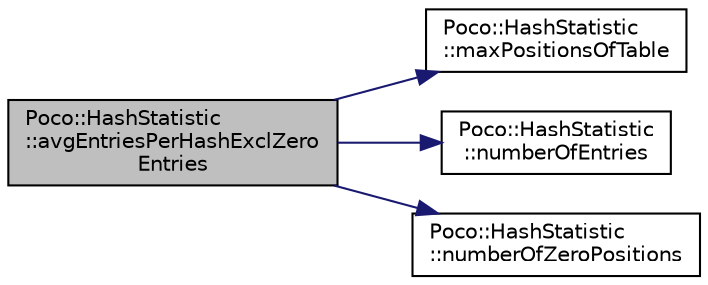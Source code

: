 digraph "Poco::HashStatistic::avgEntriesPerHashExclZeroEntries"
{
 // LATEX_PDF_SIZE
  edge [fontname="Helvetica",fontsize="10",labelfontname="Helvetica",labelfontsize="10"];
  node [fontname="Helvetica",fontsize="10",shape=record];
  rankdir="LR";
  Node1 [label="Poco::HashStatistic\l::avgEntriesPerHashExclZero\lEntries",height=0.2,width=0.4,color="black", fillcolor="grey75", style="filled", fontcolor="black",tooltip=" "];
  Node1 -> Node2 [color="midnightblue",fontsize="10",style="solid"];
  Node2 [label="Poco::HashStatistic\l::maxPositionsOfTable",height=0.2,width=0.4,color="black", fillcolor="white", style="filled",URL="$classPoco_1_1HashStatistic.html#aa6c8629c2c9de522394d890b5eec08c2",tooltip="Destroys the HashStatistic."];
  Node1 -> Node3 [color="midnightblue",fontsize="10",style="solid"];
  Node3 [label="Poco::HashStatistic\l::numberOfEntries",height=0.2,width=0.4,color="black", fillcolor="white", style="filled",URL="$classPoco_1_1HashStatistic.html#a2e0b266e62b788b2c3fd644667c45320",tooltip="Returns the maximum number of different hash values possible for the table."];
  Node1 -> Node4 [color="midnightblue",fontsize="10",style="solid"];
  Node4 [label="Poco::HashStatistic\l::numberOfZeroPositions",height=0.2,width=0.4,color="black", fillcolor="white", style="filled",URL="$classPoco_1_1HashStatistic.html#a302712215623b190f4eda1794ea615db",tooltip="Returns the total number of entries currently stored in the HashTable."];
}
